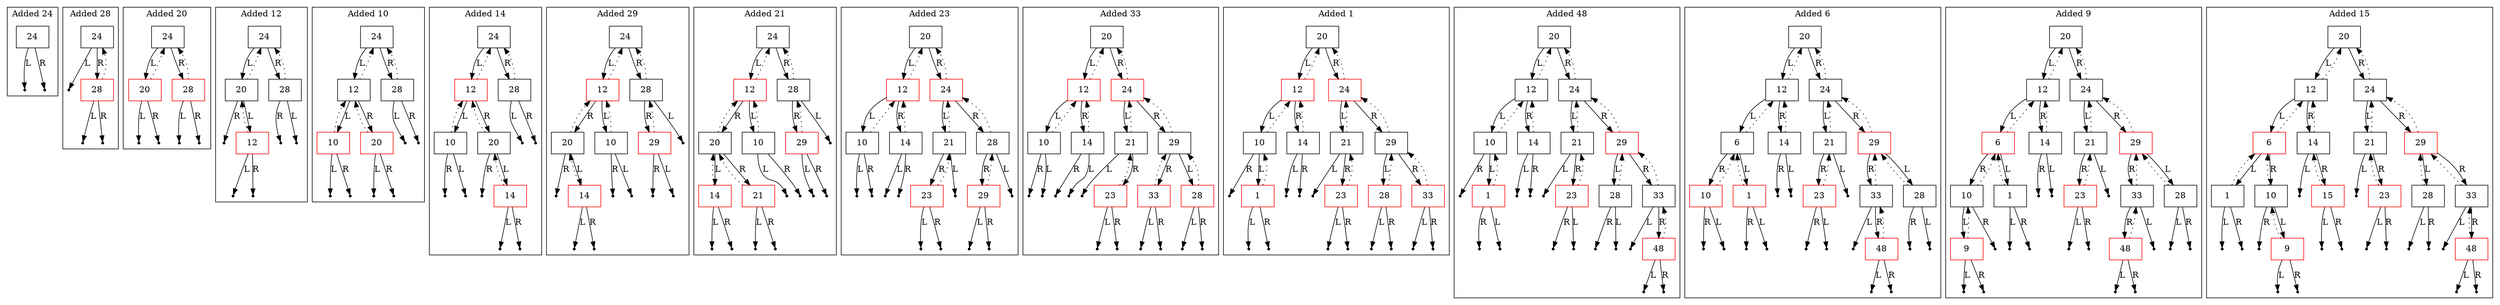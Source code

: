 digraph {
subgraph "cluster_Added 24_count_1"{
label ="Added 24";
"cluster_Added 24_count_1_data_24"[shape=record color=black label="{24}"];
"cluster_Added 24_count_1_data_24_leftNull" [label=Null shape=point color=black];
"cluster_Added 24_count_1_data_24_rightNull" [label=Null shape=point color=black];

"cluster_Added 24_count_1_data_24" -> "cluster_Added 24_count_1_data_24_leftNull"[label=L];
"cluster_Added 24_count_1_data_24" -> "cluster_Added 24_count_1_data_24_rightNull"[label=R];

}
subgraph "cluster_Added 28_count_2"{
label ="Added 28";
"cluster_Added 28_count_2_data_24"[shape=record color=black label="{24}"];
"cluster_Added 28_count_2_data_24_leftNull" [label=Null shape=point color=black];
"cluster_Added 28_count_2_data_28"[shape=record color=red label="{28}"];
"cluster_Added 28_count_2_data_28_leftNull" [label=Null shape=point color=black];
"cluster_Added 28_count_2_data_28_rightNull" [label=Null shape=point color=black];

"cluster_Added 28_count_2_data_24" -> "cluster_Added 28_count_2_data_24_leftNull"[label=L];
"cluster_Added 28_count_2_data_24" -> "cluster_Added 28_count_2_data_28"[label=R];
"cluster_Added 28_count_2_data_28" -> "cluster_Added 28_count_2_data_24"[style=dotted];
"cluster_Added 28_count_2_data_28" -> "cluster_Added 28_count_2_data_28_leftNull"[label=L];
"cluster_Added 28_count_2_data_28" -> "cluster_Added 28_count_2_data_28_rightNull"[label=R];

}
subgraph "cluster_Added 20_count_3"{
label ="Added 20";
"cluster_Added 20_count_3_data_24"[shape=record color=black label="{24}"];
"cluster_Added 20_count_3_data_20"[shape=record color=red label="{20}"];
"cluster_Added 20_count_3_data_20_leftNull" [label=Null shape=point color=black];
"cluster_Added 20_count_3_data_20_rightNull" [label=Null shape=point color=black];
"cluster_Added 20_count_3_data_28"[shape=record color=red label="{28}"];
"cluster_Added 20_count_3_data_28_leftNull" [label=Null shape=point color=black];
"cluster_Added 20_count_3_data_28_rightNull" [label=Null shape=point color=black];

"cluster_Added 20_count_3_data_24" -> "cluster_Added 20_count_3_data_20"[label=L];
"cluster_Added 20_count_3_data_24" -> "cluster_Added 20_count_3_data_28"[label=R];
"cluster_Added 20_count_3_data_20" -> "cluster_Added 20_count_3_data_24"[style=dotted];
"cluster_Added 20_count_3_data_20" -> "cluster_Added 20_count_3_data_20_leftNull"[label=L];
"cluster_Added 20_count_3_data_20" -> "cluster_Added 20_count_3_data_20_rightNull"[label=R];
"cluster_Added 20_count_3_data_28" -> "cluster_Added 20_count_3_data_24"[style=dotted];
"cluster_Added 20_count_3_data_28" -> "cluster_Added 20_count_3_data_28_leftNull"[label=L];
"cluster_Added 20_count_3_data_28" -> "cluster_Added 20_count_3_data_28_rightNull"[label=R];

}
subgraph "cluster_Added 12_count_4"{
label ="Added 12";
"cluster_Added 12_count_4_data_24"[shape=record color=black label="{24}"];
"cluster_Added 12_count_4_data_20"[shape=record color=black label="{20}"];
"cluster_Added 12_count_4_data_20_rightNull" [label=Null shape=point color=black];
"cluster_Added 12_count_4_data_12"[shape=record color=red label="{12}"];
"cluster_Added 12_count_4_data_12_leftNull" [label=Null shape=point color=black];
"cluster_Added 12_count_4_data_12_rightNull" [label=Null shape=point color=black];
"cluster_Added 12_count_4_data_28"[shape=record color=black label="{28}"];
"cluster_Added 12_count_4_data_28_leftNull" [label=Null shape=point color=black];
"cluster_Added 12_count_4_data_28_rightNull" [label=Null shape=point color=black];

"cluster_Added 12_count_4_data_24" -> "cluster_Added 12_count_4_data_20"[label=L];
"cluster_Added 12_count_4_data_24" -> "cluster_Added 12_count_4_data_28"[label=R];
"cluster_Added 12_count_4_data_20" -> "cluster_Added 12_count_4_data_24"[style=dotted];
"cluster_Added 12_count_4_data_20" -> "cluster_Added 12_count_4_data_12"[label=L];
"cluster_Added 12_count_4_data_20" -> "cluster_Added 12_count_4_data_20_rightNull"[label=R];
"cluster_Added 12_count_4_data_12" -> "cluster_Added 12_count_4_data_20"[style=dotted];
"cluster_Added 12_count_4_data_12" -> "cluster_Added 12_count_4_data_12_leftNull"[label=L];
"cluster_Added 12_count_4_data_12" -> "cluster_Added 12_count_4_data_12_rightNull"[label=R];
"cluster_Added 12_count_4_data_28" -> "cluster_Added 12_count_4_data_24"[style=dotted];
"cluster_Added 12_count_4_data_28" -> "cluster_Added 12_count_4_data_28_leftNull"[label=L];
"cluster_Added 12_count_4_data_28" -> "cluster_Added 12_count_4_data_28_rightNull"[label=R];

}
subgraph "cluster_Added 10_count_5"{
label ="Added 10";
"cluster_Added 10_count_5_data_24"[shape=record color=black label="{24}"];
"cluster_Added 10_count_5_data_12"[shape=record color=black label="{12}"];
"cluster_Added 10_count_5_data_10"[shape=record color=red label="{10}"];
"cluster_Added 10_count_5_data_10_leftNull" [label=Null shape=point color=black];
"cluster_Added 10_count_5_data_10_rightNull" [label=Null shape=point color=black];
"cluster_Added 10_count_5_data_20"[shape=record color=red label="{20}"];
"cluster_Added 10_count_5_data_20_leftNull" [label=Null shape=point color=black];
"cluster_Added 10_count_5_data_20_rightNull" [label=Null shape=point color=black];
"cluster_Added 10_count_5_data_28"[shape=record color=black label="{28}"];
"cluster_Added 10_count_5_data_28_leftNull" [label=Null shape=point color=black];
"cluster_Added 10_count_5_data_28_rightNull" [label=Null shape=point color=black];

"cluster_Added 10_count_5_data_24" -> "cluster_Added 10_count_5_data_12"[label=L];
"cluster_Added 10_count_5_data_24" -> "cluster_Added 10_count_5_data_28"[label=R];
"cluster_Added 10_count_5_data_12" -> "cluster_Added 10_count_5_data_24"[style=dotted];
"cluster_Added 10_count_5_data_12" -> "cluster_Added 10_count_5_data_10"[label=L];
"cluster_Added 10_count_5_data_12" -> "cluster_Added 10_count_5_data_20"[label=R];
"cluster_Added 10_count_5_data_10" -> "cluster_Added 10_count_5_data_12"[style=dotted];
"cluster_Added 10_count_5_data_10" -> "cluster_Added 10_count_5_data_10_leftNull"[label=L];
"cluster_Added 10_count_5_data_10" -> "cluster_Added 10_count_5_data_10_rightNull"[label=R];
"cluster_Added 10_count_5_data_20" -> "cluster_Added 10_count_5_data_12"[style=dotted];
"cluster_Added 10_count_5_data_20" -> "cluster_Added 10_count_5_data_20_leftNull"[label=L];
"cluster_Added 10_count_5_data_20" -> "cluster_Added 10_count_5_data_20_rightNull"[label=R];
"cluster_Added 10_count_5_data_28" -> "cluster_Added 10_count_5_data_24"[style=dotted];
"cluster_Added 10_count_5_data_28" -> "cluster_Added 10_count_5_data_28_leftNull"[label=L];
"cluster_Added 10_count_5_data_28" -> "cluster_Added 10_count_5_data_28_rightNull"[label=R];

}
subgraph "cluster_Added 14_count_6"{
label ="Added 14";
"cluster_Added 14_count_6_data_24"[shape=record color=black label="{24}"];
"cluster_Added 14_count_6_data_12"[shape=record color=red label="{12}"];
"cluster_Added 14_count_6_data_10"[shape=record color=black label="{10}"];
"cluster_Added 14_count_6_data_10_leftNull" [label=Null shape=point color=black];
"cluster_Added 14_count_6_data_10_rightNull" [label=Null shape=point color=black];
"cluster_Added 14_count_6_data_20"[shape=record color=black label="{20}"];
"cluster_Added 14_count_6_data_20_rightNull" [label=Null shape=point color=black];
"cluster_Added 14_count_6_data_14"[shape=record color=red label="{14}"];
"cluster_Added 14_count_6_data_14_leftNull" [label=Null shape=point color=black];
"cluster_Added 14_count_6_data_14_rightNull" [label=Null shape=point color=black];
"cluster_Added 14_count_6_data_28"[shape=record color=black label="{28}"];
"cluster_Added 14_count_6_data_28_leftNull" [label=Null shape=point color=black];
"cluster_Added 14_count_6_data_28_rightNull" [label=Null shape=point color=black];

"cluster_Added 14_count_6_data_24" -> "cluster_Added 14_count_6_data_12"[label=L];
"cluster_Added 14_count_6_data_24" -> "cluster_Added 14_count_6_data_28"[label=R];
"cluster_Added 14_count_6_data_12" -> "cluster_Added 14_count_6_data_24"[style=dotted];
"cluster_Added 14_count_6_data_12" -> "cluster_Added 14_count_6_data_10"[label=L];
"cluster_Added 14_count_6_data_12" -> "cluster_Added 14_count_6_data_20"[label=R];
"cluster_Added 14_count_6_data_10" -> "cluster_Added 14_count_6_data_12"[style=dotted];
"cluster_Added 14_count_6_data_10" -> "cluster_Added 14_count_6_data_10_leftNull"[label=L];
"cluster_Added 14_count_6_data_10" -> "cluster_Added 14_count_6_data_10_rightNull"[label=R];
"cluster_Added 14_count_6_data_20" -> "cluster_Added 14_count_6_data_12"[style=dotted];
"cluster_Added 14_count_6_data_20" -> "cluster_Added 14_count_6_data_14"[label=L];
"cluster_Added 14_count_6_data_20" -> "cluster_Added 14_count_6_data_20_rightNull"[label=R];
"cluster_Added 14_count_6_data_14" -> "cluster_Added 14_count_6_data_20"[style=dotted];
"cluster_Added 14_count_6_data_14" -> "cluster_Added 14_count_6_data_14_leftNull"[label=L];
"cluster_Added 14_count_6_data_14" -> "cluster_Added 14_count_6_data_14_rightNull"[label=R];
"cluster_Added 14_count_6_data_28" -> "cluster_Added 14_count_6_data_24"[style=dotted];
"cluster_Added 14_count_6_data_28" -> "cluster_Added 14_count_6_data_28_leftNull"[label=L];
"cluster_Added 14_count_6_data_28" -> "cluster_Added 14_count_6_data_28_rightNull"[label=R];

}
subgraph "cluster_Added 29_count_7"{
label ="Added 29";
"cluster_Added 29_count_7_data_24"[shape=record color=black label="{24}"];
"cluster_Added 29_count_7_data_12"[shape=record color=red label="{12}"];
"cluster_Added 29_count_7_data_10"[shape=record color=black label="{10}"];
"cluster_Added 29_count_7_data_10_leftNull" [label=Null shape=point color=black];
"cluster_Added 29_count_7_data_10_rightNull" [label=Null shape=point color=black];
"cluster_Added 29_count_7_data_20"[shape=record color=black label="{20}"];
"cluster_Added 29_count_7_data_20_rightNull" [label=Null shape=point color=black];
"cluster_Added 29_count_7_data_14"[shape=record color=red label="{14}"];
"cluster_Added 29_count_7_data_14_leftNull" [label=Null shape=point color=black];
"cluster_Added 29_count_7_data_14_rightNull" [label=Null shape=point color=black];
"cluster_Added 29_count_7_data_28"[shape=record color=black label="{28}"];
"cluster_Added 29_count_7_data_28_leftNull" [label=Null shape=point color=black];
"cluster_Added 29_count_7_data_29"[shape=record color=red label="{29}"];
"cluster_Added 29_count_7_data_29_leftNull" [label=Null shape=point color=black];
"cluster_Added 29_count_7_data_29_rightNull" [label=Null shape=point color=black];

"cluster_Added 29_count_7_data_24" -> "cluster_Added 29_count_7_data_12"[label=L];
"cluster_Added 29_count_7_data_24" -> "cluster_Added 29_count_7_data_28"[label=R];
"cluster_Added 29_count_7_data_12" -> "cluster_Added 29_count_7_data_24"[style=dotted];
"cluster_Added 29_count_7_data_12" -> "cluster_Added 29_count_7_data_10"[label=L];
"cluster_Added 29_count_7_data_12" -> "cluster_Added 29_count_7_data_20"[label=R];
"cluster_Added 29_count_7_data_10" -> "cluster_Added 29_count_7_data_12"[style=dotted];
"cluster_Added 29_count_7_data_10" -> "cluster_Added 29_count_7_data_10_leftNull"[label=L];
"cluster_Added 29_count_7_data_10" -> "cluster_Added 29_count_7_data_10_rightNull"[label=R];
"cluster_Added 29_count_7_data_20" -> "cluster_Added 29_count_7_data_12"[style=dotted];
"cluster_Added 29_count_7_data_20" -> "cluster_Added 29_count_7_data_14"[label=L];
"cluster_Added 29_count_7_data_20" -> "cluster_Added 29_count_7_data_20_rightNull"[label=R];
"cluster_Added 29_count_7_data_14" -> "cluster_Added 29_count_7_data_20"[style=dotted];
"cluster_Added 29_count_7_data_14" -> "cluster_Added 29_count_7_data_14_leftNull"[label=L];
"cluster_Added 29_count_7_data_14" -> "cluster_Added 29_count_7_data_14_rightNull"[label=R];
"cluster_Added 29_count_7_data_28" -> "cluster_Added 29_count_7_data_24"[style=dotted];
"cluster_Added 29_count_7_data_28" -> "cluster_Added 29_count_7_data_28_leftNull"[label=L];
"cluster_Added 29_count_7_data_28" -> "cluster_Added 29_count_7_data_29"[label=R];
"cluster_Added 29_count_7_data_29" -> "cluster_Added 29_count_7_data_28"[style=dotted];
"cluster_Added 29_count_7_data_29" -> "cluster_Added 29_count_7_data_29_leftNull"[label=L];
"cluster_Added 29_count_7_data_29" -> "cluster_Added 29_count_7_data_29_rightNull"[label=R];

}
subgraph "cluster_Added 21_count_8"{
label ="Added 21";
"cluster_Added 21_count_8_data_24"[shape=record color=black label="{24}"];
"cluster_Added 21_count_8_data_12"[shape=record color=red label="{12}"];
"cluster_Added 21_count_8_data_10"[shape=record color=black label="{10}"];
"cluster_Added 21_count_8_data_10_leftNull" [label=Null shape=point color=black];
"cluster_Added 21_count_8_data_10_rightNull" [label=Null shape=point color=black];
"cluster_Added 21_count_8_data_20"[shape=record color=black label="{20}"];
"cluster_Added 21_count_8_data_14"[shape=record color=red label="{14}"];
"cluster_Added 21_count_8_data_14_leftNull" [label=Null shape=point color=black];
"cluster_Added 21_count_8_data_14_rightNull" [label=Null shape=point color=black];
"cluster_Added 21_count_8_data_21"[shape=record color=red label="{21}"];
"cluster_Added 21_count_8_data_21_leftNull" [label=Null shape=point color=black];
"cluster_Added 21_count_8_data_21_rightNull" [label=Null shape=point color=black];
"cluster_Added 21_count_8_data_28"[shape=record color=black label="{28}"];
"cluster_Added 21_count_8_data_28_leftNull" [label=Null shape=point color=black];
"cluster_Added 21_count_8_data_29"[shape=record color=red label="{29}"];
"cluster_Added 21_count_8_data_29_leftNull" [label=Null shape=point color=black];
"cluster_Added 21_count_8_data_29_rightNull" [label=Null shape=point color=black];

"cluster_Added 21_count_8_data_24" -> "cluster_Added 21_count_8_data_12"[label=L];
"cluster_Added 21_count_8_data_24" -> "cluster_Added 21_count_8_data_28"[label=R];
"cluster_Added 21_count_8_data_12" -> "cluster_Added 21_count_8_data_24"[style=dotted];
"cluster_Added 21_count_8_data_12" -> "cluster_Added 21_count_8_data_10"[label=L];
"cluster_Added 21_count_8_data_12" -> "cluster_Added 21_count_8_data_20"[label=R];
"cluster_Added 21_count_8_data_10" -> "cluster_Added 21_count_8_data_12"[style=dotted];
"cluster_Added 21_count_8_data_10" -> "cluster_Added 21_count_8_data_10_leftNull"[label=L];
"cluster_Added 21_count_8_data_10" -> "cluster_Added 21_count_8_data_10_rightNull"[label=R];
"cluster_Added 21_count_8_data_20" -> "cluster_Added 21_count_8_data_12"[style=dotted];
"cluster_Added 21_count_8_data_20" -> "cluster_Added 21_count_8_data_14"[label=L];
"cluster_Added 21_count_8_data_20" -> "cluster_Added 21_count_8_data_21"[label=R];
"cluster_Added 21_count_8_data_14" -> "cluster_Added 21_count_8_data_20"[style=dotted];
"cluster_Added 21_count_8_data_14" -> "cluster_Added 21_count_8_data_14_leftNull"[label=L];
"cluster_Added 21_count_8_data_14" -> "cluster_Added 21_count_8_data_14_rightNull"[label=R];
"cluster_Added 21_count_8_data_21" -> "cluster_Added 21_count_8_data_20"[style=dotted];
"cluster_Added 21_count_8_data_21" -> "cluster_Added 21_count_8_data_21_leftNull"[label=L];
"cluster_Added 21_count_8_data_21" -> "cluster_Added 21_count_8_data_21_rightNull"[label=R];
"cluster_Added 21_count_8_data_28" -> "cluster_Added 21_count_8_data_24"[style=dotted];
"cluster_Added 21_count_8_data_28" -> "cluster_Added 21_count_8_data_28_leftNull"[label=L];
"cluster_Added 21_count_8_data_28" -> "cluster_Added 21_count_8_data_29"[label=R];
"cluster_Added 21_count_8_data_29" -> "cluster_Added 21_count_8_data_28"[style=dotted];
"cluster_Added 21_count_8_data_29" -> "cluster_Added 21_count_8_data_29_leftNull"[label=L];
"cluster_Added 21_count_8_data_29" -> "cluster_Added 21_count_8_data_29_rightNull"[label=R];

}
subgraph "cluster_Added 23_count_9"{
label ="Added 23";
"cluster_Added 23_count_9_data_20"[shape=record color=black label="{20}"];
"cluster_Added 23_count_9_data_12"[shape=record color=red label="{12}"];
"cluster_Added 23_count_9_data_10"[shape=record color=black label="{10}"];
"cluster_Added 23_count_9_data_10_leftNull" [label=Null shape=point color=black];
"cluster_Added 23_count_9_data_10_rightNull" [label=Null shape=point color=black];
"cluster_Added 23_count_9_data_14"[shape=record color=black label="{14}"];
"cluster_Added 23_count_9_data_14_leftNull" [label=Null shape=point color=black];
"cluster_Added 23_count_9_data_14_rightNull" [label=Null shape=point color=black];
"cluster_Added 23_count_9_data_24"[shape=record color=red label="{24}"];
"cluster_Added 23_count_9_data_21"[shape=record color=black label="{21}"];
"cluster_Added 23_count_9_data_21_leftNull" [label=Null shape=point color=black];
"cluster_Added 23_count_9_data_23"[shape=record color=red label="{23}"];
"cluster_Added 23_count_9_data_23_leftNull" [label=Null shape=point color=black];
"cluster_Added 23_count_9_data_23_rightNull" [label=Null shape=point color=black];
"cluster_Added 23_count_9_data_28"[shape=record color=black label="{28}"];
"cluster_Added 23_count_9_data_28_leftNull" [label=Null shape=point color=black];
"cluster_Added 23_count_9_data_29"[shape=record color=red label="{29}"];
"cluster_Added 23_count_9_data_29_leftNull" [label=Null shape=point color=black];
"cluster_Added 23_count_9_data_29_rightNull" [label=Null shape=point color=black];

"cluster_Added 23_count_9_data_20" -> "cluster_Added 23_count_9_data_12"[label=L];
"cluster_Added 23_count_9_data_20" -> "cluster_Added 23_count_9_data_24"[label=R];
"cluster_Added 23_count_9_data_12" -> "cluster_Added 23_count_9_data_20"[style=dotted];
"cluster_Added 23_count_9_data_12" -> "cluster_Added 23_count_9_data_10"[label=L];
"cluster_Added 23_count_9_data_12" -> "cluster_Added 23_count_9_data_14"[label=R];
"cluster_Added 23_count_9_data_10" -> "cluster_Added 23_count_9_data_12"[style=dotted];
"cluster_Added 23_count_9_data_10" -> "cluster_Added 23_count_9_data_10_leftNull"[label=L];
"cluster_Added 23_count_9_data_10" -> "cluster_Added 23_count_9_data_10_rightNull"[label=R];
"cluster_Added 23_count_9_data_14" -> "cluster_Added 23_count_9_data_12"[style=dotted];
"cluster_Added 23_count_9_data_14" -> "cluster_Added 23_count_9_data_14_leftNull"[label=L];
"cluster_Added 23_count_9_data_14" -> "cluster_Added 23_count_9_data_14_rightNull"[label=R];
"cluster_Added 23_count_9_data_24" -> "cluster_Added 23_count_9_data_20"[style=dotted];
"cluster_Added 23_count_9_data_24" -> "cluster_Added 23_count_9_data_21"[label=L];
"cluster_Added 23_count_9_data_24" -> "cluster_Added 23_count_9_data_28"[label=R];
"cluster_Added 23_count_9_data_21" -> "cluster_Added 23_count_9_data_24"[style=dotted];
"cluster_Added 23_count_9_data_21" -> "cluster_Added 23_count_9_data_21_leftNull"[label=L];
"cluster_Added 23_count_9_data_21" -> "cluster_Added 23_count_9_data_23"[label=R];
"cluster_Added 23_count_9_data_23" -> "cluster_Added 23_count_9_data_21"[style=dotted];
"cluster_Added 23_count_9_data_23" -> "cluster_Added 23_count_9_data_23_leftNull"[label=L];
"cluster_Added 23_count_9_data_23" -> "cluster_Added 23_count_9_data_23_rightNull"[label=R];
"cluster_Added 23_count_9_data_28" -> "cluster_Added 23_count_9_data_24"[style=dotted];
"cluster_Added 23_count_9_data_28" -> "cluster_Added 23_count_9_data_28_leftNull"[label=L];
"cluster_Added 23_count_9_data_28" -> "cluster_Added 23_count_9_data_29"[label=R];
"cluster_Added 23_count_9_data_29" -> "cluster_Added 23_count_9_data_28"[style=dotted];
"cluster_Added 23_count_9_data_29" -> "cluster_Added 23_count_9_data_29_leftNull"[label=L];
"cluster_Added 23_count_9_data_29" -> "cluster_Added 23_count_9_data_29_rightNull"[label=R];

}
subgraph "cluster_Added 33_count_10"{
label ="Added 33";
"cluster_Added 33_count_10_data_20"[shape=record color=black label="{20}"];
"cluster_Added 33_count_10_data_12"[shape=record color=red label="{12}"];
"cluster_Added 33_count_10_data_10"[shape=record color=black label="{10}"];
"cluster_Added 33_count_10_data_10_leftNull" [label=Null shape=point color=black];
"cluster_Added 33_count_10_data_10_rightNull" [label=Null shape=point color=black];
"cluster_Added 33_count_10_data_14"[shape=record color=black label="{14}"];
"cluster_Added 33_count_10_data_14_leftNull" [label=Null shape=point color=black];
"cluster_Added 33_count_10_data_14_rightNull" [label=Null shape=point color=black];
"cluster_Added 33_count_10_data_24"[shape=record color=red label="{24}"];
"cluster_Added 33_count_10_data_21"[shape=record color=black label="{21}"];
"cluster_Added 33_count_10_data_21_leftNull" [label=Null shape=point color=black];
"cluster_Added 33_count_10_data_23"[shape=record color=red label="{23}"];
"cluster_Added 33_count_10_data_23_leftNull" [label=Null shape=point color=black];
"cluster_Added 33_count_10_data_23_rightNull" [label=Null shape=point color=black];
"cluster_Added 33_count_10_data_29"[shape=record color=black label="{29}"];
"cluster_Added 33_count_10_data_28"[shape=record color=red label="{28}"];
"cluster_Added 33_count_10_data_28_leftNull" [label=Null shape=point color=black];
"cluster_Added 33_count_10_data_28_rightNull" [label=Null shape=point color=black];
"cluster_Added 33_count_10_data_33"[shape=record color=red label="{33}"];
"cluster_Added 33_count_10_data_33_leftNull" [label=Null shape=point color=black];
"cluster_Added 33_count_10_data_33_rightNull" [label=Null shape=point color=black];

"cluster_Added 33_count_10_data_20" -> "cluster_Added 33_count_10_data_12"[label=L];
"cluster_Added 33_count_10_data_20" -> "cluster_Added 33_count_10_data_24"[label=R];
"cluster_Added 33_count_10_data_12" -> "cluster_Added 33_count_10_data_20"[style=dotted];
"cluster_Added 33_count_10_data_12" -> "cluster_Added 33_count_10_data_10"[label=L];
"cluster_Added 33_count_10_data_12" -> "cluster_Added 33_count_10_data_14"[label=R];
"cluster_Added 33_count_10_data_10" -> "cluster_Added 33_count_10_data_12"[style=dotted];
"cluster_Added 33_count_10_data_10" -> "cluster_Added 33_count_10_data_10_leftNull"[label=L];
"cluster_Added 33_count_10_data_10" -> "cluster_Added 33_count_10_data_10_rightNull"[label=R];
"cluster_Added 33_count_10_data_14" -> "cluster_Added 33_count_10_data_12"[style=dotted];
"cluster_Added 33_count_10_data_14" -> "cluster_Added 33_count_10_data_14_leftNull"[label=L];
"cluster_Added 33_count_10_data_14" -> "cluster_Added 33_count_10_data_14_rightNull"[label=R];
"cluster_Added 33_count_10_data_24" -> "cluster_Added 33_count_10_data_20"[style=dotted];
"cluster_Added 33_count_10_data_24" -> "cluster_Added 33_count_10_data_21"[label=L];
"cluster_Added 33_count_10_data_24" -> "cluster_Added 33_count_10_data_29"[label=R];
"cluster_Added 33_count_10_data_21" -> "cluster_Added 33_count_10_data_24"[style=dotted];
"cluster_Added 33_count_10_data_21" -> "cluster_Added 33_count_10_data_21_leftNull"[label=L];
"cluster_Added 33_count_10_data_21" -> "cluster_Added 33_count_10_data_23"[label=R];
"cluster_Added 33_count_10_data_23" -> "cluster_Added 33_count_10_data_21"[style=dotted];
"cluster_Added 33_count_10_data_23" -> "cluster_Added 33_count_10_data_23_leftNull"[label=L];
"cluster_Added 33_count_10_data_23" -> "cluster_Added 33_count_10_data_23_rightNull"[label=R];
"cluster_Added 33_count_10_data_29" -> "cluster_Added 33_count_10_data_24"[style=dotted];
"cluster_Added 33_count_10_data_29" -> "cluster_Added 33_count_10_data_28"[label=L];
"cluster_Added 33_count_10_data_29" -> "cluster_Added 33_count_10_data_33"[label=R];
"cluster_Added 33_count_10_data_28" -> "cluster_Added 33_count_10_data_29"[style=dotted];
"cluster_Added 33_count_10_data_28" -> "cluster_Added 33_count_10_data_28_leftNull"[label=L];
"cluster_Added 33_count_10_data_28" -> "cluster_Added 33_count_10_data_28_rightNull"[label=R];
"cluster_Added 33_count_10_data_33" -> "cluster_Added 33_count_10_data_29"[style=dotted];
"cluster_Added 33_count_10_data_33" -> "cluster_Added 33_count_10_data_33_leftNull"[label=L];
"cluster_Added 33_count_10_data_33" -> "cluster_Added 33_count_10_data_33_rightNull"[label=R];

}
subgraph "cluster_Added 1_count_11"{
label ="Added 1";
"cluster_Added 1_count_11_data_20"[shape=record color=black label="{20}"];
"cluster_Added 1_count_11_data_12"[shape=record color=red label="{12}"];
"cluster_Added 1_count_11_data_10"[shape=record color=black label="{10}"];
"cluster_Added 1_count_11_data_10_rightNull" [label=Null shape=point color=black];
"cluster_Added 1_count_11_data_1"[shape=record color=red label="{1}"];
"cluster_Added 1_count_11_data_1_leftNull" [label=Null shape=point color=black];
"cluster_Added 1_count_11_data_1_rightNull" [label=Null shape=point color=black];
"cluster_Added 1_count_11_data_14"[shape=record color=black label="{14}"];
"cluster_Added 1_count_11_data_14_leftNull" [label=Null shape=point color=black];
"cluster_Added 1_count_11_data_14_rightNull" [label=Null shape=point color=black];
"cluster_Added 1_count_11_data_24"[shape=record color=red label="{24}"];
"cluster_Added 1_count_11_data_21"[shape=record color=black label="{21}"];
"cluster_Added 1_count_11_data_21_leftNull" [label=Null shape=point color=black];
"cluster_Added 1_count_11_data_23"[shape=record color=red label="{23}"];
"cluster_Added 1_count_11_data_23_leftNull" [label=Null shape=point color=black];
"cluster_Added 1_count_11_data_23_rightNull" [label=Null shape=point color=black];
"cluster_Added 1_count_11_data_29"[shape=record color=black label="{29}"];
"cluster_Added 1_count_11_data_28"[shape=record color=red label="{28}"];
"cluster_Added 1_count_11_data_28_leftNull" [label=Null shape=point color=black];
"cluster_Added 1_count_11_data_28_rightNull" [label=Null shape=point color=black];
"cluster_Added 1_count_11_data_33"[shape=record color=red label="{33}"];
"cluster_Added 1_count_11_data_33_leftNull" [label=Null shape=point color=black];
"cluster_Added 1_count_11_data_33_rightNull" [label=Null shape=point color=black];

"cluster_Added 1_count_11_data_20" -> "cluster_Added 1_count_11_data_12"[label=L];
"cluster_Added 1_count_11_data_20" -> "cluster_Added 1_count_11_data_24"[label=R];
"cluster_Added 1_count_11_data_12" -> "cluster_Added 1_count_11_data_20"[style=dotted];
"cluster_Added 1_count_11_data_12" -> "cluster_Added 1_count_11_data_10"[label=L];
"cluster_Added 1_count_11_data_12" -> "cluster_Added 1_count_11_data_14"[label=R];
"cluster_Added 1_count_11_data_10" -> "cluster_Added 1_count_11_data_12"[style=dotted];
"cluster_Added 1_count_11_data_10" -> "cluster_Added 1_count_11_data_1"[label=L];
"cluster_Added 1_count_11_data_10" -> "cluster_Added 1_count_11_data_10_rightNull"[label=R];
"cluster_Added 1_count_11_data_1" -> "cluster_Added 1_count_11_data_10"[style=dotted];
"cluster_Added 1_count_11_data_1" -> "cluster_Added 1_count_11_data_1_leftNull"[label=L];
"cluster_Added 1_count_11_data_1" -> "cluster_Added 1_count_11_data_1_rightNull"[label=R];
"cluster_Added 1_count_11_data_14" -> "cluster_Added 1_count_11_data_12"[style=dotted];
"cluster_Added 1_count_11_data_14" -> "cluster_Added 1_count_11_data_14_leftNull"[label=L];
"cluster_Added 1_count_11_data_14" -> "cluster_Added 1_count_11_data_14_rightNull"[label=R];
"cluster_Added 1_count_11_data_24" -> "cluster_Added 1_count_11_data_20"[style=dotted];
"cluster_Added 1_count_11_data_24" -> "cluster_Added 1_count_11_data_21"[label=L];
"cluster_Added 1_count_11_data_24" -> "cluster_Added 1_count_11_data_29"[label=R];
"cluster_Added 1_count_11_data_21" -> "cluster_Added 1_count_11_data_24"[style=dotted];
"cluster_Added 1_count_11_data_21" -> "cluster_Added 1_count_11_data_21_leftNull"[label=L];
"cluster_Added 1_count_11_data_21" -> "cluster_Added 1_count_11_data_23"[label=R];
"cluster_Added 1_count_11_data_23" -> "cluster_Added 1_count_11_data_21"[style=dotted];
"cluster_Added 1_count_11_data_23" -> "cluster_Added 1_count_11_data_23_leftNull"[label=L];
"cluster_Added 1_count_11_data_23" -> "cluster_Added 1_count_11_data_23_rightNull"[label=R];
"cluster_Added 1_count_11_data_29" -> "cluster_Added 1_count_11_data_24"[style=dotted];
"cluster_Added 1_count_11_data_29" -> "cluster_Added 1_count_11_data_28"[label=L];
"cluster_Added 1_count_11_data_29" -> "cluster_Added 1_count_11_data_33"[label=R];
"cluster_Added 1_count_11_data_28" -> "cluster_Added 1_count_11_data_29"[style=dotted];
"cluster_Added 1_count_11_data_28" -> "cluster_Added 1_count_11_data_28_leftNull"[label=L];
"cluster_Added 1_count_11_data_28" -> "cluster_Added 1_count_11_data_28_rightNull"[label=R];
"cluster_Added 1_count_11_data_33" -> "cluster_Added 1_count_11_data_29"[style=dotted];
"cluster_Added 1_count_11_data_33" -> "cluster_Added 1_count_11_data_33_leftNull"[label=L];
"cluster_Added 1_count_11_data_33" -> "cluster_Added 1_count_11_data_33_rightNull"[label=R];

}
subgraph "cluster_Added 48_count_12"{
label ="Added 48";
"cluster_Added 48_count_12_data_20"[shape=record color=black label="{20}"];
"cluster_Added 48_count_12_data_12"[shape=record color=black label="{12}"];
"cluster_Added 48_count_12_data_10"[shape=record color=black label="{10}"];
"cluster_Added 48_count_12_data_10_rightNull" [label=Null shape=point color=black];
"cluster_Added 48_count_12_data_1"[shape=record color=red label="{1}"];
"cluster_Added 48_count_12_data_1_leftNull" [label=Null shape=point color=black];
"cluster_Added 48_count_12_data_1_rightNull" [label=Null shape=point color=black];
"cluster_Added 48_count_12_data_14"[shape=record color=black label="{14}"];
"cluster_Added 48_count_12_data_14_leftNull" [label=Null shape=point color=black];
"cluster_Added 48_count_12_data_14_rightNull" [label=Null shape=point color=black];
"cluster_Added 48_count_12_data_24"[shape=record color=black label="{24}"];
"cluster_Added 48_count_12_data_21"[shape=record color=black label="{21}"];
"cluster_Added 48_count_12_data_21_leftNull" [label=Null shape=point color=black];
"cluster_Added 48_count_12_data_23"[shape=record color=red label="{23}"];
"cluster_Added 48_count_12_data_23_leftNull" [label=Null shape=point color=black];
"cluster_Added 48_count_12_data_23_rightNull" [label=Null shape=point color=black];
"cluster_Added 48_count_12_data_29"[shape=record color=red label="{29}"];
"cluster_Added 48_count_12_data_28"[shape=record color=black label="{28}"];
"cluster_Added 48_count_12_data_28_leftNull" [label=Null shape=point color=black];
"cluster_Added 48_count_12_data_28_rightNull" [label=Null shape=point color=black];
"cluster_Added 48_count_12_data_33"[shape=record color=black label="{33}"];
"cluster_Added 48_count_12_data_33_leftNull" [label=Null shape=point color=black];
"cluster_Added 48_count_12_data_48"[shape=record color=red label="{48}"];
"cluster_Added 48_count_12_data_48_leftNull" [label=Null shape=point color=black];
"cluster_Added 48_count_12_data_48_rightNull" [label=Null shape=point color=black];

"cluster_Added 48_count_12_data_20" -> "cluster_Added 48_count_12_data_12"[label=L];
"cluster_Added 48_count_12_data_20" -> "cluster_Added 48_count_12_data_24"[label=R];
"cluster_Added 48_count_12_data_12" -> "cluster_Added 48_count_12_data_20"[style=dotted];
"cluster_Added 48_count_12_data_12" -> "cluster_Added 48_count_12_data_10"[label=L];
"cluster_Added 48_count_12_data_12" -> "cluster_Added 48_count_12_data_14"[label=R];
"cluster_Added 48_count_12_data_10" -> "cluster_Added 48_count_12_data_12"[style=dotted];
"cluster_Added 48_count_12_data_10" -> "cluster_Added 48_count_12_data_1"[label=L];
"cluster_Added 48_count_12_data_10" -> "cluster_Added 48_count_12_data_10_rightNull"[label=R];
"cluster_Added 48_count_12_data_1" -> "cluster_Added 48_count_12_data_10"[style=dotted];
"cluster_Added 48_count_12_data_1" -> "cluster_Added 48_count_12_data_1_leftNull"[label=L];
"cluster_Added 48_count_12_data_1" -> "cluster_Added 48_count_12_data_1_rightNull"[label=R];
"cluster_Added 48_count_12_data_14" -> "cluster_Added 48_count_12_data_12"[style=dotted];
"cluster_Added 48_count_12_data_14" -> "cluster_Added 48_count_12_data_14_leftNull"[label=L];
"cluster_Added 48_count_12_data_14" -> "cluster_Added 48_count_12_data_14_rightNull"[label=R];
"cluster_Added 48_count_12_data_24" -> "cluster_Added 48_count_12_data_20"[style=dotted];
"cluster_Added 48_count_12_data_24" -> "cluster_Added 48_count_12_data_21"[label=L];
"cluster_Added 48_count_12_data_24" -> "cluster_Added 48_count_12_data_29"[label=R];
"cluster_Added 48_count_12_data_21" -> "cluster_Added 48_count_12_data_24"[style=dotted];
"cluster_Added 48_count_12_data_21" -> "cluster_Added 48_count_12_data_21_leftNull"[label=L];
"cluster_Added 48_count_12_data_21" -> "cluster_Added 48_count_12_data_23"[label=R];
"cluster_Added 48_count_12_data_23" -> "cluster_Added 48_count_12_data_21"[style=dotted];
"cluster_Added 48_count_12_data_23" -> "cluster_Added 48_count_12_data_23_leftNull"[label=L];
"cluster_Added 48_count_12_data_23" -> "cluster_Added 48_count_12_data_23_rightNull"[label=R];
"cluster_Added 48_count_12_data_29" -> "cluster_Added 48_count_12_data_24"[style=dotted];
"cluster_Added 48_count_12_data_29" -> "cluster_Added 48_count_12_data_28"[label=L];
"cluster_Added 48_count_12_data_29" -> "cluster_Added 48_count_12_data_33"[label=R];
"cluster_Added 48_count_12_data_28" -> "cluster_Added 48_count_12_data_29"[style=dotted];
"cluster_Added 48_count_12_data_28" -> "cluster_Added 48_count_12_data_28_leftNull"[label=L];
"cluster_Added 48_count_12_data_28" -> "cluster_Added 48_count_12_data_28_rightNull"[label=R];
"cluster_Added 48_count_12_data_33" -> "cluster_Added 48_count_12_data_29"[style=dotted];
"cluster_Added 48_count_12_data_33" -> "cluster_Added 48_count_12_data_33_leftNull"[label=L];
"cluster_Added 48_count_12_data_33" -> "cluster_Added 48_count_12_data_48"[label=R];
"cluster_Added 48_count_12_data_48" -> "cluster_Added 48_count_12_data_33"[style=dotted];
"cluster_Added 48_count_12_data_48" -> "cluster_Added 48_count_12_data_48_leftNull"[label=L];
"cluster_Added 48_count_12_data_48" -> "cluster_Added 48_count_12_data_48_rightNull"[label=R];

}
subgraph "cluster_Added 6_count_13"{
label ="Added 6";
"cluster_Added 6_count_13_data_20"[shape=record color=black label="{20}"];
"cluster_Added 6_count_13_data_12"[shape=record color=black label="{12}"];
"cluster_Added 6_count_13_data_6"[shape=record color=black label="{6}"];
"cluster_Added 6_count_13_data_1"[shape=record color=red label="{1}"];
"cluster_Added 6_count_13_data_1_leftNull" [label=Null shape=point color=black];
"cluster_Added 6_count_13_data_1_rightNull" [label=Null shape=point color=black];
"cluster_Added 6_count_13_data_10"[shape=record color=red label="{10}"];
"cluster_Added 6_count_13_data_10_leftNull" [label=Null shape=point color=black];
"cluster_Added 6_count_13_data_10_rightNull" [label=Null shape=point color=black];
"cluster_Added 6_count_13_data_14"[shape=record color=black label="{14}"];
"cluster_Added 6_count_13_data_14_leftNull" [label=Null shape=point color=black];
"cluster_Added 6_count_13_data_14_rightNull" [label=Null shape=point color=black];
"cluster_Added 6_count_13_data_24"[shape=record color=black label="{24}"];
"cluster_Added 6_count_13_data_21"[shape=record color=black label="{21}"];
"cluster_Added 6_count_13_data_21_leftNull" [label=Null shape=point color=black];
"cluster_Added 6_count_13_data_23"[shape=record color=red label="{23}"];
"cluster_Added 6_count_13_data_23_leftNull" [label=Null shape=point color=black];
"cluster_Added 6_count_13_data_23_rightNull" [label=Null shape=point color=black];
"cluster_Added 6_count_13_data_29"[shape=record color=red label="{29}"];
"cluster_Added 6_count_13_data_28"[shape=record color=black label="{28}"];
"cluster_Added 6_count_13_data_28_leftNull" [label=Null shape=point color=black];
"cluster_Added 6_count_13_data_28_rightNull" [label=Null shape=point color=black];
"cluster_Added 6_count_13_data_33"[shape=record color=black label="{33}"];
"cluster_Added 6_count_13_data_33_leftNull" [label=Null shape=point color=black];
"cluster_Added 6_count_13_data_48"[shape=record color=red label="{48}"];
"cluster_Added 6_count_13_data_48_leftNull" [label=Null shape=point color=black];
"cluster_Added 6_count_13_data_48_rightNull" [label=Null shape=point color=black];

"cluster_Added 6_count_13_data_20" -> "cluster_Added 6_count_13_data_12"[label=L];
"cluster_Added 6_count_13_data_20" -> "cluster_Added 6_count_13_data_24"[label=R];
"cluster_Added 6_count_13_data_12" -> "cluster_Added 6_count_13_data_20"[style=dotted];
"cluster_Added 6_count_13_data_12" -> "cluster_Added 6_count_13_data_6"[label=L];
"cluster_Added 6_count_13_data_12" -> "cluster_Added 6_count_13_data_14"[label=R];
"cluster_Added 6_count_13_data_6" -> "cluster_Added 6_count_13_data_12"[style=dotted];
"cluster_Added 6_count_13_data_6" -> "cluster_Added 6_count_13_data_1"[label=L];
"cluster_Added 6_count_13_data_6" -> "cluster_Added 6_count_13_data_10"[label=R];
"cluster_Added 6_count_13_data_1" -> "cluster_Added 6_count_13_data_6"[style=dotted];
"cluster_Added 6_count_13_data_1" -> "cluster_Added 6_count_13_data_1_leftNull"[label=L];
"cluster_Added 6_count_13_data_1" -> "cluster_Added 6_count_13_data_1_rightNull"[label=R];
"cluster_Added 6_count_13_data_10" -> "cluster_Added 6_count_13_data_6"[style=dotted];
"cluster_Added 6_count_13_data_10" -> "cluster_Added 6_count_13_data_10_leftNull"[label=L];
"cluster_Added 6_count_13_data_10" -> "cluster_Added 6_count_13_data_10_rightNull"[label=R];
"cluster_Added 6_count_13_data_14" -> "cluster_Added 6_count_13_data_12"[style=dotted];
"cluster_Added 6_count_13_data_14" -> "cluster_Added 6_count_13_data_14_leftNull"[label=L];
"cluster_Added 6_count_13_data_14" -> "cluster_Added 6_count_13_data_14_rightNull"[label=R];
"cluster_Added 6_count_13_data_24" -> "cluster_Added 6_count_13_data_20"[style=dotted];
"cluster_Added 6_count_13_data_24" -> "cluster_Added 6_count_13_data_21"[label=L];
"cluster_Added 6_count_13_data_24" -> "cluster_Added 6_count_13_data_29"[label=R];
"cluster_Added 6_count_13_data_21" -> "cluster_Added 6_count_13_data_24"[style=dotted];
"cluster_Added 6_count_13_data_21" -> "cluster_Added 6_count_13_data_21_leftNull"[label=L];
"cluster_Added 6_count_13_data_21" -> "cluster_Added 6_count_13_data_23"[label=R];
"cluster_Added 6_count_13_data_23" -> "cluster_Added 6_count_13_data_21"[style=dotted];
"cluster_Added 6_count_13_data_23" -> "cluster_Added 6_count_13_data_23_leftNull"[label=L];
"cluster_Added 6_count_13_data_23" -> "cluster_Added 6_count_13_data_23_rightNull"[label=R];
"cluster_Added 6_count_13_data_29" -> "cluster_Added 6_count_13_data_24"[style=dotted];
"cluster_Added 6_count_13_data_29" -> "cluster_Added 6_count_13_data_28"[label=L];
"cluster_Added 6_count_13_data_29" -> "cluster_Added 6_count_13_data_33"[label=R];
"cluster_Added 6_count_13_data_28" -> "cluster_Added 6_count_13_data_29"[style=dotted];
"cluster_Added 6_count_13_data_28" -> "cluster_Added 6_count_13_data_28_leftNull"[label=L];
"cluster_Added 6_count_13_data_28" -> "cluster_Added 6_count_13_data_28_rightNull"[label=R];
"cluster_Added 6_count_13_data_33" -> "cluster_Added 6_count_13_data_29"[style=dotted];
"cluster_Added 6_count_13_data_33" -> "cluster_Added 6_count_13_data_33_leftNull"[label=L];
"cluster_Added 6_count_13_data_33" -> "cluster_Added 6_count_13_data_48"[label=R];
"cluster_Added 6_count_13_data_48" -> "cluster_Added 6_count_13_data_33"[style=dotted];
"cluster_Added 6_count_13_data_48" -> "cluster_Added 6_count_13_data_48_leftNull"[label=L];
"cluster_Added 6_count_13_data_48" -> "cluster_Added 6_count_13_data_48_rightNull"[label=R];

}
subgraph "cluster_Added 9_count_14"{
label ="Added 9";
"cluster_Added 9_count_14_data_20"[shape=record color=black label="{20}"];
"cluster_Added 9_count_14_data_12"[shape=record color=black label="{12}"];
"cluster_Added 9_count_14_data_6"[shape=record color=red label="{6}"];
"cluster_Added 9_count_14_data_1"[shape=record color=black label="{1}"];
"cluster_Added 9_count_14_data_1_leftNull" [label=Null shape=point color=black];
"cluster_Added 9_count_14_data_1_rightNull" [label=Null shape=point color=black];
"cluster_Added 9_count_14_data_10"[shape=record color=black label="{10}"];
"cluster_Added 9_count_14_data_10_rightNull" [label=Null shape=point color=black];
"cluster_Added 9_count_14_data_9"[shape=record color=red label="{9}"];
"cluster_Added 9_count_14_data_9_leftNull" [label=Null shape=point color=black];
"cluster_Added 9_count_14_data_9_rightNull" [label=Null shape=point color=black];
"cluster_Added 9_count_14_data_14"[shape=record color=black label="{14}"];
"cluster_Added 9_count_14_data_14_leftNull" [label=Null shape=point color=black];
"cluster_Added 9_count_14_data_14_rightNull" [label=Null shape=point color=black];
"cluster_Added 9_count_14_data_24"[shape=record color=black label="{24}"];
"cluster_Added 9_count_14_data_21"[shape=record color=black label="{21}"];
"cluster_Added 9_count_14_data_21_leftNull" [label=Null shape=point color=black];
"cluster_Added 9_count_14_data_23"[shape=record color=red label="{23}"];
"cluster_Added 9_count_14_data_23_leftNull" [label=Null shape=point color=black];
"cluster_Added 9_count_14_data_23_rightNull" [label=Null shape=point color=black];
"cluster_Added 9_count_14_data_29"[shape=record color=red label="{29}"];
"cluster_Added 9_count_14_data_28"[shape=record color=black label="{28}"];
"cluster_Added 9_count_14_data_28_leftNull" [label=Null shape=point color=black];
"cluster_Added 9_count_14_data_28_rightNull" [label=Null shape=point color=black];
"cluster_Added 9_count_14_data_33"[shape=record color=black label="{33}"];
"cluster_Added 9_count_14_data_33_leftNull" [label=Null shape=point color=black];
"cluster_Added 9_count_14_data_48"[shape=record color=red label="{48}"];
"cluster_Added 9_count_14_data_48_leftNull" [label=Null shape=point color=black];
"cluster_Added 9_count_14_data_48_rightNull" [label=Null shape=point color=black];

"cluster_Added 9_count_14_data_20" -> "cluster_Added 9_count_14_data_12"[label=L];
"cluster_Added 9_count_14_data_20" -> "cluster_Added 9_count_14_data_24"[label=R];
"cluster_Added 9_count_14_data_12" -> "cluster_Added 9_count_14_data_20"[style=dotted];
"cluster_Added 9_count_14_data_12" -> "cluster_Added 9_count_14_data_6"[label=L];
"cluster_Added 9_count_14_data_12" -> "cluster_Added 9_count_14_data_14"[label=R];
"cluster_Added 9_count_14_data_6" -> "cluster_Added 9_count_14_data_12"[style=dotted];
"cluster_Added 9_count_14_data_6" -> "cluster_Added 9_count_14_data_1"[label=L];
"cluster_Added 9_count_14_data_6" -> "cluster_Added 9_count_14_data_10"[label=R];
"cluster_Added 9_count_14_data_1" -> "cluster_Added 9_count_14_data_6"[style=dotted];
"cluster_Added 9_count_14_data_1" -> "cluster_Added 9_count_14_data_1_leftNull"[label=L];
"cluster_Added 9_count_14_data_1" -> "cluster_Added 9_count_14_data_1_rightNull"[label=R];
"cluster_Added 9_count_14_data_10" -> "cluster_Added 9_count_14_data_6"[style=dotted];
"cluster_Added 9_count_14_data_10" -> "cluster_Added 9_count_14_data_9"[label=L];
"cluster_Added 9_count_14_data_10" -> "cluster_Added 9_count_14_data_10_rightNull"[label=R];
"cluster_Added 9_count_14_data_9" -> "cluster_Added 9_count_14_data_10"[style=dotted];
"cluster_Added 9_count_14_data_9" -> "cluster_Added 9_count_14_data_9_leftNull"[label=L];
"cluster_Added 9_count_14_data_9" -> "cluster_Added 9_count_14_data_9_rightNull"[label=R];
"cluster_Added 9_count_14_data_14" -> "cluster_Added 9_count_14_data_12"[style=dotted];
"cluster_Added 9_count_14_data_14" -> "cluster_Added 9_count_14_data_14_leftNull"[label=L];
"cluster_Added 9_count_14_data_14" -> "cluster_Added 9_count_14_data_14_rightNull"[label=R];
"cluster_Added 9_count_14_data_24" -> "cluster_Added 9_count_14_data_20"[style=dotted];
"cluster_Added 9_count_14_data_24" -> "cluster_Added 9_count_14_data_21"[label=L];
"cluster_Added 9_count_14_data_24" -> "cluster_Added 9_count_14_data_29"[label=R];
"cluster_Added 9_count_14_data_21" -> "cluster_Added 9_count_14_data_24"[style=dotted];
"cluster_Added 9_count_14_data_21" -> "cluster_Added 9_count_14_data_21_leftNull"[label=L];
"cluster_Added 9_count_14_data_21" -> "cluster_Added 9_count_14_data_23"[label=R];
"cluster_Added 9_count_14_data_23" -> "cluster_Added 9_count_14_data_21"[style=dotted];
"cluster_Added 9_count_14_data_23" -> "cluster_Added 9_count_14_data_23_leftNull"[label=L];
"cluster_Added 9_count_14_data_23" -> "cluster_Added 9_count_14_data_23_rightNull"[label=R];
"cluster_Added 9_count_14_data_29" -> "cluster_Added 9_count_14_data_24"[style=dotted];
"cluster_Added 9_count_14_data_29" -> "cluster_Added 9_count_14_data_28"[label=L];
"cluster_Added 9_count_14_data_29" -> "cluster_Added 9_count_14_data_33"[label=R];
"cluster_Added 9_count_14_data_28" -> "cluster_Added 9_count_14_data_29"[style=dotted];
"cluster_Added 9_count_14_data_28" -> "cluster_Added 9_count_14_data_28_leftNull"[label=L];
"cluster_Added 9_count_14_data_28" -> "cluster_Added 9_count_14_data_28_rightNull"[label=R];
"cluster_Added 9_count_14_data_33" -> "cluster_Added 9_count_14_data_29"[style=dotted];
"cluster_Added 9_count_14_data_33" -> "cluster_Added 9_count_14_data_33_leftNull"[label=L];
"cluster_Added 9_count_14_data_33" -> "cluster_Added 9_count_14_data_48"[label=R];
"cluster_Added 9_count_14_data_48" -> "cluster_Added 9_count_14_data_33"[style=dotted];
"cluster_Added 9_count_14_data_48" -> "cluster_Added 9_count_14_data_48_leftNull"[label=L];
"cluster_Added 9_count_14_data_48" -> "cluster_Added 9_count_14_data_48_rightNull"[label=R];

}
subgraph "cluster_Added 15_count_15"{
label ="Added 15";
"cluster_Added 15_count_15_data_20"[shape=record color=black label="{20}"];
"cluster_Added 15_count_15_data_12"[shape=record color=black label="{12}"];
"cluster_Added 15_count_15_data_6"[shape=record color=red label="{6}"];
"cluster_Added 15_count_15_data_1"[shape=record color=black label="{1}"];
"cluster_Added 15_count_15_data_1_leftNull" [label=Null shape=point color=black];
"cluster_Added 15_count_15_data_1_rightNull" [label=Null shape=point color=black];
"cluster_Added 15_count_15_data_10"[shape=record color=black label="{10}"];
"cluster_Added 15_count_15_data_10_rightNull" [label=Null shape=point color=black];
"cluster_Added 15_count_15_data_9"[shape=record color=red label="{9}"];
"cluster_Added 15_count_15_data_9_leftNull" [label=Null shape=point color=black];
"cluster_Added 15_count_15_data_9_rightNull" [label=Null shape=point color=black];
"cluster_Added 15_count_15_data_14"[shape=record color=black label="{14}"];
"cluster_Added 15_count_15_data_14_leftNull" [label=Null shape=point color=black];
"cluster_Added 15_count_15_data_15"[shape=record color=red label="{15}"];
"cluster_Added 15_count_15_data_15_leftNull" [label=Null shape=point color=black];
"cluster_Added 15_count_15_data_15_rightNull" [label=Null shape=point color=black];
"cluster_Added 15_count_15_data_24"[shape=record color=black label="{24}"];
"cluster_Added 15_count_15_data_21"[shape=record color=black label="{21}"];
"cluster_Added 15_count_15_data_21_leftNull" [label=Null shape=point color=black];
"cluster_Added 15_count_15_data_23"[shape=record color=red label="{23}"];
"cluster_Added 15_count_15_data_23_leftNull" [label=Null shape=point color=black];
"cluster_Added 15_count_15_data_23_rightNull" [label=Null shape=point color=black];
"cluster_Added 15_count_15_data_29"[shape=record color=red label="{29}"];
"cluster_Added 15_count_15_data_28"[shape=record color=black label="{28}"];
"cluster_Added 15_count_15_data_28_leftNull" [label=Null shape=point color=black];
"cluster_Added 15_count_15_data_28_rightNull" [label=Null shape=point color=black];
"cluster_Added 15_count_15_data_33"[shape=record color=black label="{33}"];
"cluster_Added 15_count_15_data_33_leftNull" [label=Null shape=point color=black];
"cluster_Added 15_count_15_data_48"[shape=record color=red label="{48}"];
"cluster_Added 15_count_15_data_48_leftNull" [label=Null shape=point color=black];
"cluster_Added 15_count_15_data_48_rightNull" [label=Null shape=point color=black];

"cluster_Added 15_count_15_data_20" -> "cluster_Added 15_count_15_data_12"[label=L];
"cluster_Added 15_count_15_data_20" -> "cluster_Added 15_count_15_data_24"[label=R];
"cluster_Added 15_count_15_data_12" -> "cluster_Added 15_count_15_data_20"[style=dotted];
"cluster_Added 15_count_15_data_12" -> "cluster_Added 15_count_15_data_6"[label=L];
"cluster_Added 15_count_15_data_12" -> "cluster_Added 15_count_15_data_14"[label=R];
"cluster_Added 15_count_15_data_6" -> "cluster_Added 15_count_15_data_12"[style=dotted];
"cluster_Added 15_count_15_data_6" -> "cluster_Added 15_count_15_data_1"[label=L];
"cluster_Added 15_count_15_data_6" -> "cluster_Added 15_count_15_data_10"[label=R];
"cluster_Added 15_count_15_data_1" -> "cluster_Added 15_count_15_data_6"[style=dotted];
"cluster_Added 15_count_15_data_1" -> "cluster_Added 15_count_15_data_1_leftNull"[label=L];
"cluster_Added 15_count_15_data_1" -> "cluster_Added 15_count_15_data_1_rightNull"[label=R];
"cluster_Added 15_count_15_data_10" -> "cluster_Added 15_count_15_data_6"[style=dotted];
"cluster_Added 15_count_15_data_10" -> "cluster_Added 15_count_15_data_9"[label=L];
"cluster_Added 15_count_15_data_10" -> "cluster_Added 15_count_15_data_10_rightNull"[label=R];
"cluster_Added 15_count_15_data_9" -> "cluster_Added 15_count_15_data_10"[style=dotted];
"cluster_Added 15_count_15_data_9" -> "cluster_Added 15_count_15_data_9_leftNull"[label=L];
"cluster_Added 15_count_15_data_9" -> "cluster_Added 15_count_15_data_9_rightNull"[label=R];
"cluster_Added 15_count_15_data_14" -> "cluster_Added 15_count_15_data_12"[style=dotted];
"cluster_Added 15_count_15_data_14" -> "cluster_Added 15_count_15_data_14_leftNull"[label=L];
"cluster_Added 15_count_15_data_14" -> "cluster_Added 15_count_15_data_15"[label=R];
"cluster_Added 15_count_15_data_15" -> "cluster_Added 15_count_15_data_14"[style=dotted];
"cluster_Added 15_count_15_data_15" -> "cluster_Added 15_count_15_data_15_leftNull"[label=L];
"cluster_Added 15_count_15_data_15" -> "cluster_Added 15_count_15_data_15_rightNull"[label=R];
"cluster_Added 15_count_15_data_24" -> "cluster_Added 15_count_15_data_20"[style=dotted];
"cluster_Added 15_count_15_data_24" -> "cluster_Added 15_count_15_data_21"[label=L];
"cluster_Added 15_count_15_data_24" -> "cluster_Added 15_count_15_data_29"[label=R];
"cluster_Added 15_count_15_data_21" -> "cluster_Added 15_count_15_data_24"[style=dotted];
"cluster_Added 15_count_15_data_21" -> "cluster_Added 15_count_15_data_21_leftNull"[label=L];
"cluster_Added 15_count_15_data_21" -> "cluster_Added 15_count_15_data_23"[label=R];
"cluster_Added 15_count_15_data_23" -> "cluster_Added 15_count_15_data_21"[style=dotted];
"cluster_Added 15_count_15_data_23" -> "cluster_Added 15_count_15_data_23_leftNull"[label=L];
"cluster_Added 15_count_15_data_23" -> "cluster_Added 15_count_15_data_23_rightNull"[label=R];
"cluster_Added 15_count_15_data_29" -> "cluster_Added 15_count_15_data_24"[style=dotted];
"cluster_Added 15_count_15_data_29" -> "cluster_Added 15_count_15_data_28"[label=L];
"cluster_Added 15_count_15_data_29" -> "cluster_Added 15_count_15_data_33"[label=R];
"cluster_Added 15_count_15_data_28" -> "cluster_Added 15_count_15_data_29"[style=dotted];
"cluster_Added 15_count_15_data_28" -> "cluster_Added 15_count_15_data_28_leftNull"[label=L];
"cluster_Added 15_count_15_data_28" -> "cluster_Added 15_count_15_data_28_rightNull"[label=R];
"cluster_Added 15_count_15_data_33" -> "cluster_Added 15_count_15_data_29"[style=dotted];
"cluster_Added 15_count_15_data_33" -> "cluster_Added 15_count_15_data_33_leftNull"[label=L];
"cluster_Added 15_count_15_data_33" -> "cluster_Added 15_count_15_data_48"[label=R];
"cluster_Added 15_count_15_data_48" -> "cluster_Added 15_count_15_data_33"[style=dotted];
"cluster_Added 15_count_15_data_48" -> "cluster_Added 15_count_15_data_48_leftNull"[label=L];
"cluster_Added 15_count_15_data_48" -> "cluster_Added 15_count_15_data_48_rightNull"[label=R];

}
label = "";}
